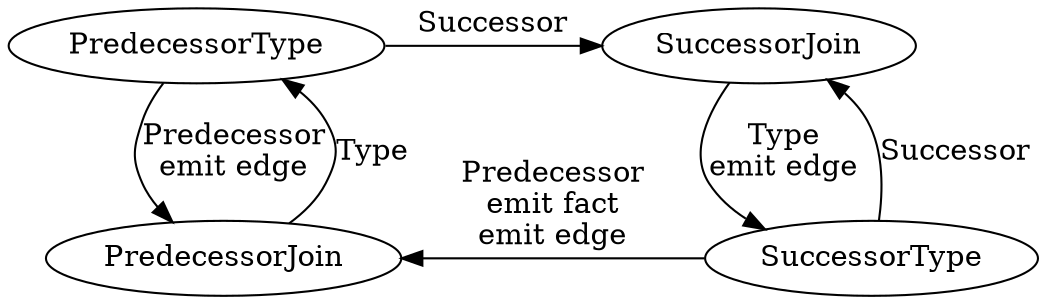 digraph {
    PredecessorType -> PredecessorJoin [label="Predecessor\nemit edge"]
    PredecessorJoin -> PredecessorType [label="Type"]
    PredecessorType -> SuccessorJoin [label="Successor" constraint=false]

    SuccessorType -> SuccessorJoin [label="Successor"]
    SuccessorJoin -> SuccessorType [label="Type\nemit edge"]
    SuccessorType -> PredecessorJoin [label="Predecessor\nemit fact\nemit edge" constraint=false]
}